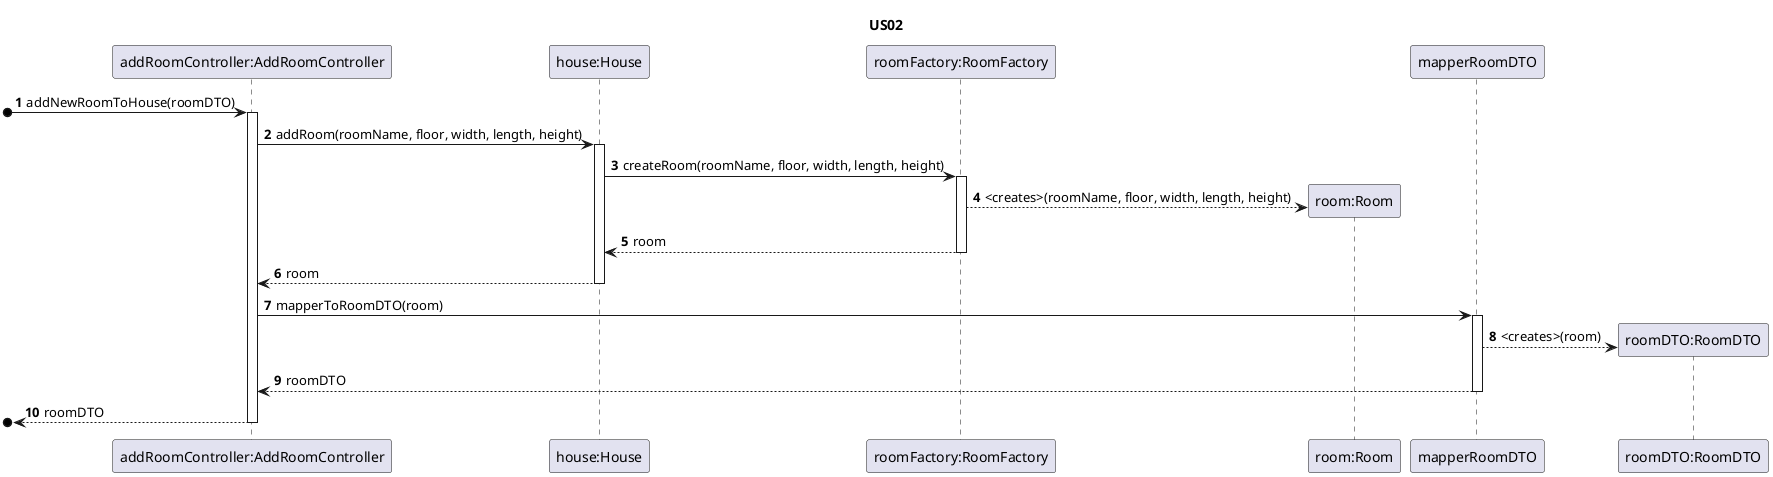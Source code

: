 @startuml


autonumber

title US02

/'As an Administrator, I want to add a new room to the house, in order to
  configure it (name, house floor and dimensions).'/

participant "addRoomController:AddRoomController" as ARC
participant "house:House" as H
participant "roomFactory:RoomFactory" as RF
participant "room:Room" as R
participant "mapperRoomDTO" as M
participant "roomDTO:RoomDTO" as DTO

[o-> ARC: addNewRoomToHouse(roomDTO)
activate ARC
ARC -> H: addRoom(roomName, floor, width, length, height)
activate H
H -> RF: createRoom(roomName, floor, width, length, height)
activate RF
RF --> R**: <creates>(roomName, floor, width, length, height)
H <-- RF: room
deactivate RF
H --> ARC: room
deactivate H
ARC -> M: mapperToRoomDTO(room)
activate M
M --> DTO**: <creates>(room)
M --> ARC: roomDTO
deactivate M
[o<--ARC: roomDTO
deactivate ARC




@enduml